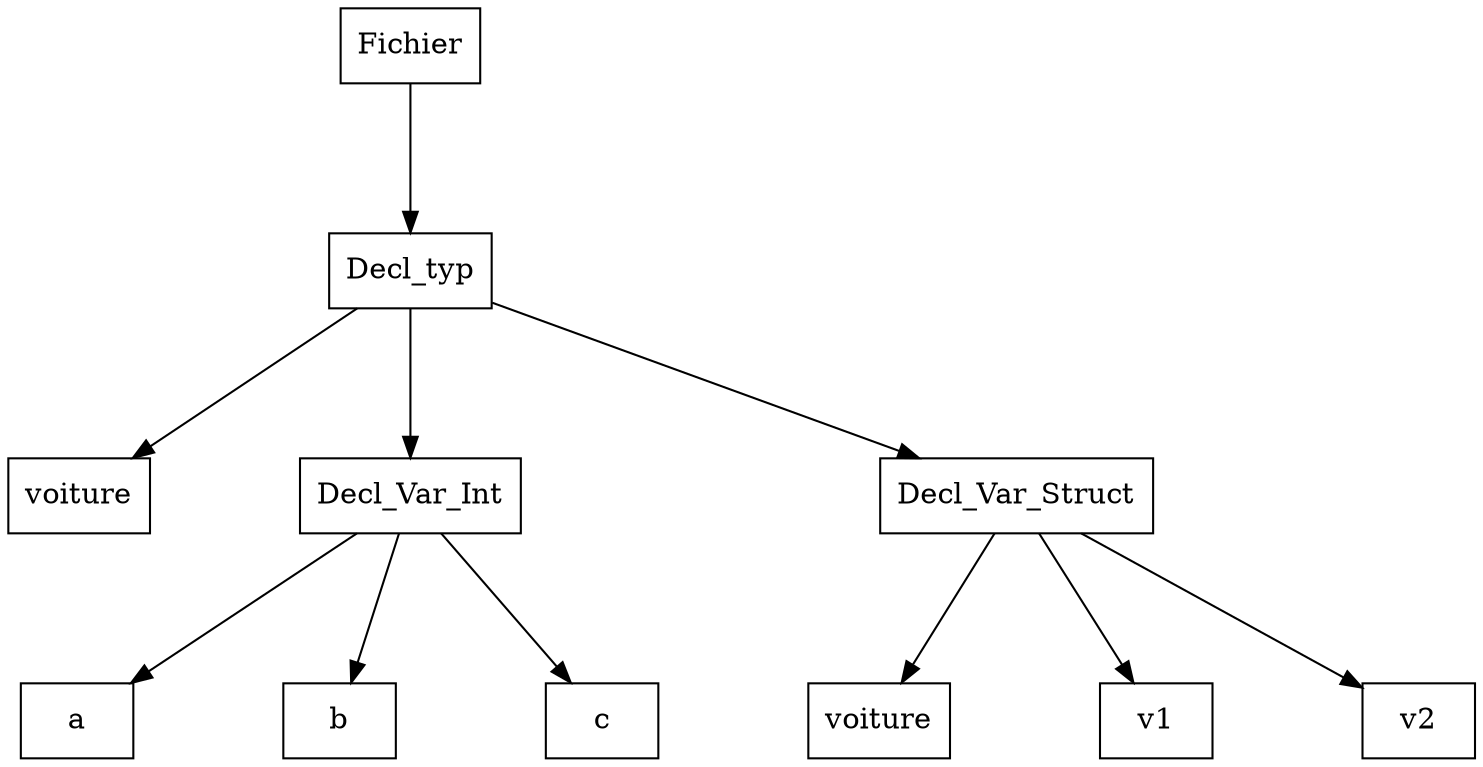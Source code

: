 digraph "ast"{

	nodesep=1;
	ranksep=1;

	N1 [label="Decl_typ", shape="box"];
	N2 [label="voiture", shape="box"];
	N3 [label="Decl_Var_Int", shape="box"];
	N4 [label="a", shape="box"];
	N5 [label="b", shape="box"];
	N6 [label="c", shape="box"];
	N7 [label="Decl_Var_Struct", shape="box"];
	N8 [label="voiture", shape="box"];
	N9 [label="v1", shape="box"];
	N10 [label="v2", shape="box"];
	N0 [label="Fichier", shape="box"];

	N1 -> N2; 
	N3 -> N4; 
	N3 -> N5; 
	N3 -> N6; 
	N1 -> N3; 
	N7 -> N8; 
	N7 -> N9; 
	N7 -> N10; 
	N1 -> N7; 
	N0 -> N1; 
}
